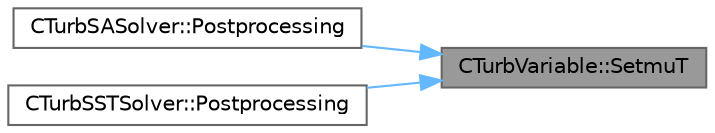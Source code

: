 digraph "CTurbVariable::SetmuT"
{
 // LATEX_PDF_SIZE
  bgcolor="transparent";
  edge [fontname=Helvetica,fontsize=10,labelfontname=Helvetica,labelfontsize=10];
  node [fontname=Helvetica,fontsize=10,shape=box,height=0.2,width=0.4];
  rankdir="RL";
  Node1 [id="Node000001",label="CTurbVariable::SetmuT",height=0.2,width=0.4,color="gray40", fillcolor="grey60", style="filled", fontcolor="black",tooltip="Set the value of the eddy viscosity."];
  Node1 -> Node2 [id="edge1_Node000001_Node000002",dir="back",color="steelblue1",style="solid",tooltip=" "];
  Node2 [id="Node000002",label="CTurbSASolver::Postprocessing",height=0.2,width=0.4,color="grey40", fillcolor="white", style="filled",URL="$classCTurbSASolver.html#af815ca3a9ef4726b625a89028dc6fb0e",tooltip="A virtual member."];
  Node1 -> Node3 [id="edge2_Node000001_Node000003",dir="back",color="steelblue1",style="solid",tooltip=" "];
  Node3 [id="Node000003",label="CTurbSSTSolver::Postprocessing",height=0.2,width=0.4,color="grey40", fillcolor="white", style="filled",URL="$classCTurbSSTSolver.html#a9f9394f05aa34e96e4bf2dd00447789a",tooltip="Computes the eddy viscosity."];
}
